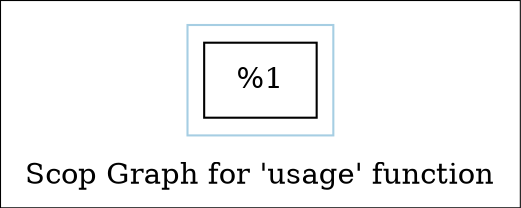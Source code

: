 digraph "Scop Graph for 'usage' function" {
	label="Scop Graph for 'usage' function";

	Node0x181a4c0 [shape=record,label="{%1}"];
	colorscheme = "paired12"
        subgraph cluster_0x19027f0 {
          label = "";
          style = solid;
          color = 1
          Node0x181a4c0;
        }
}
